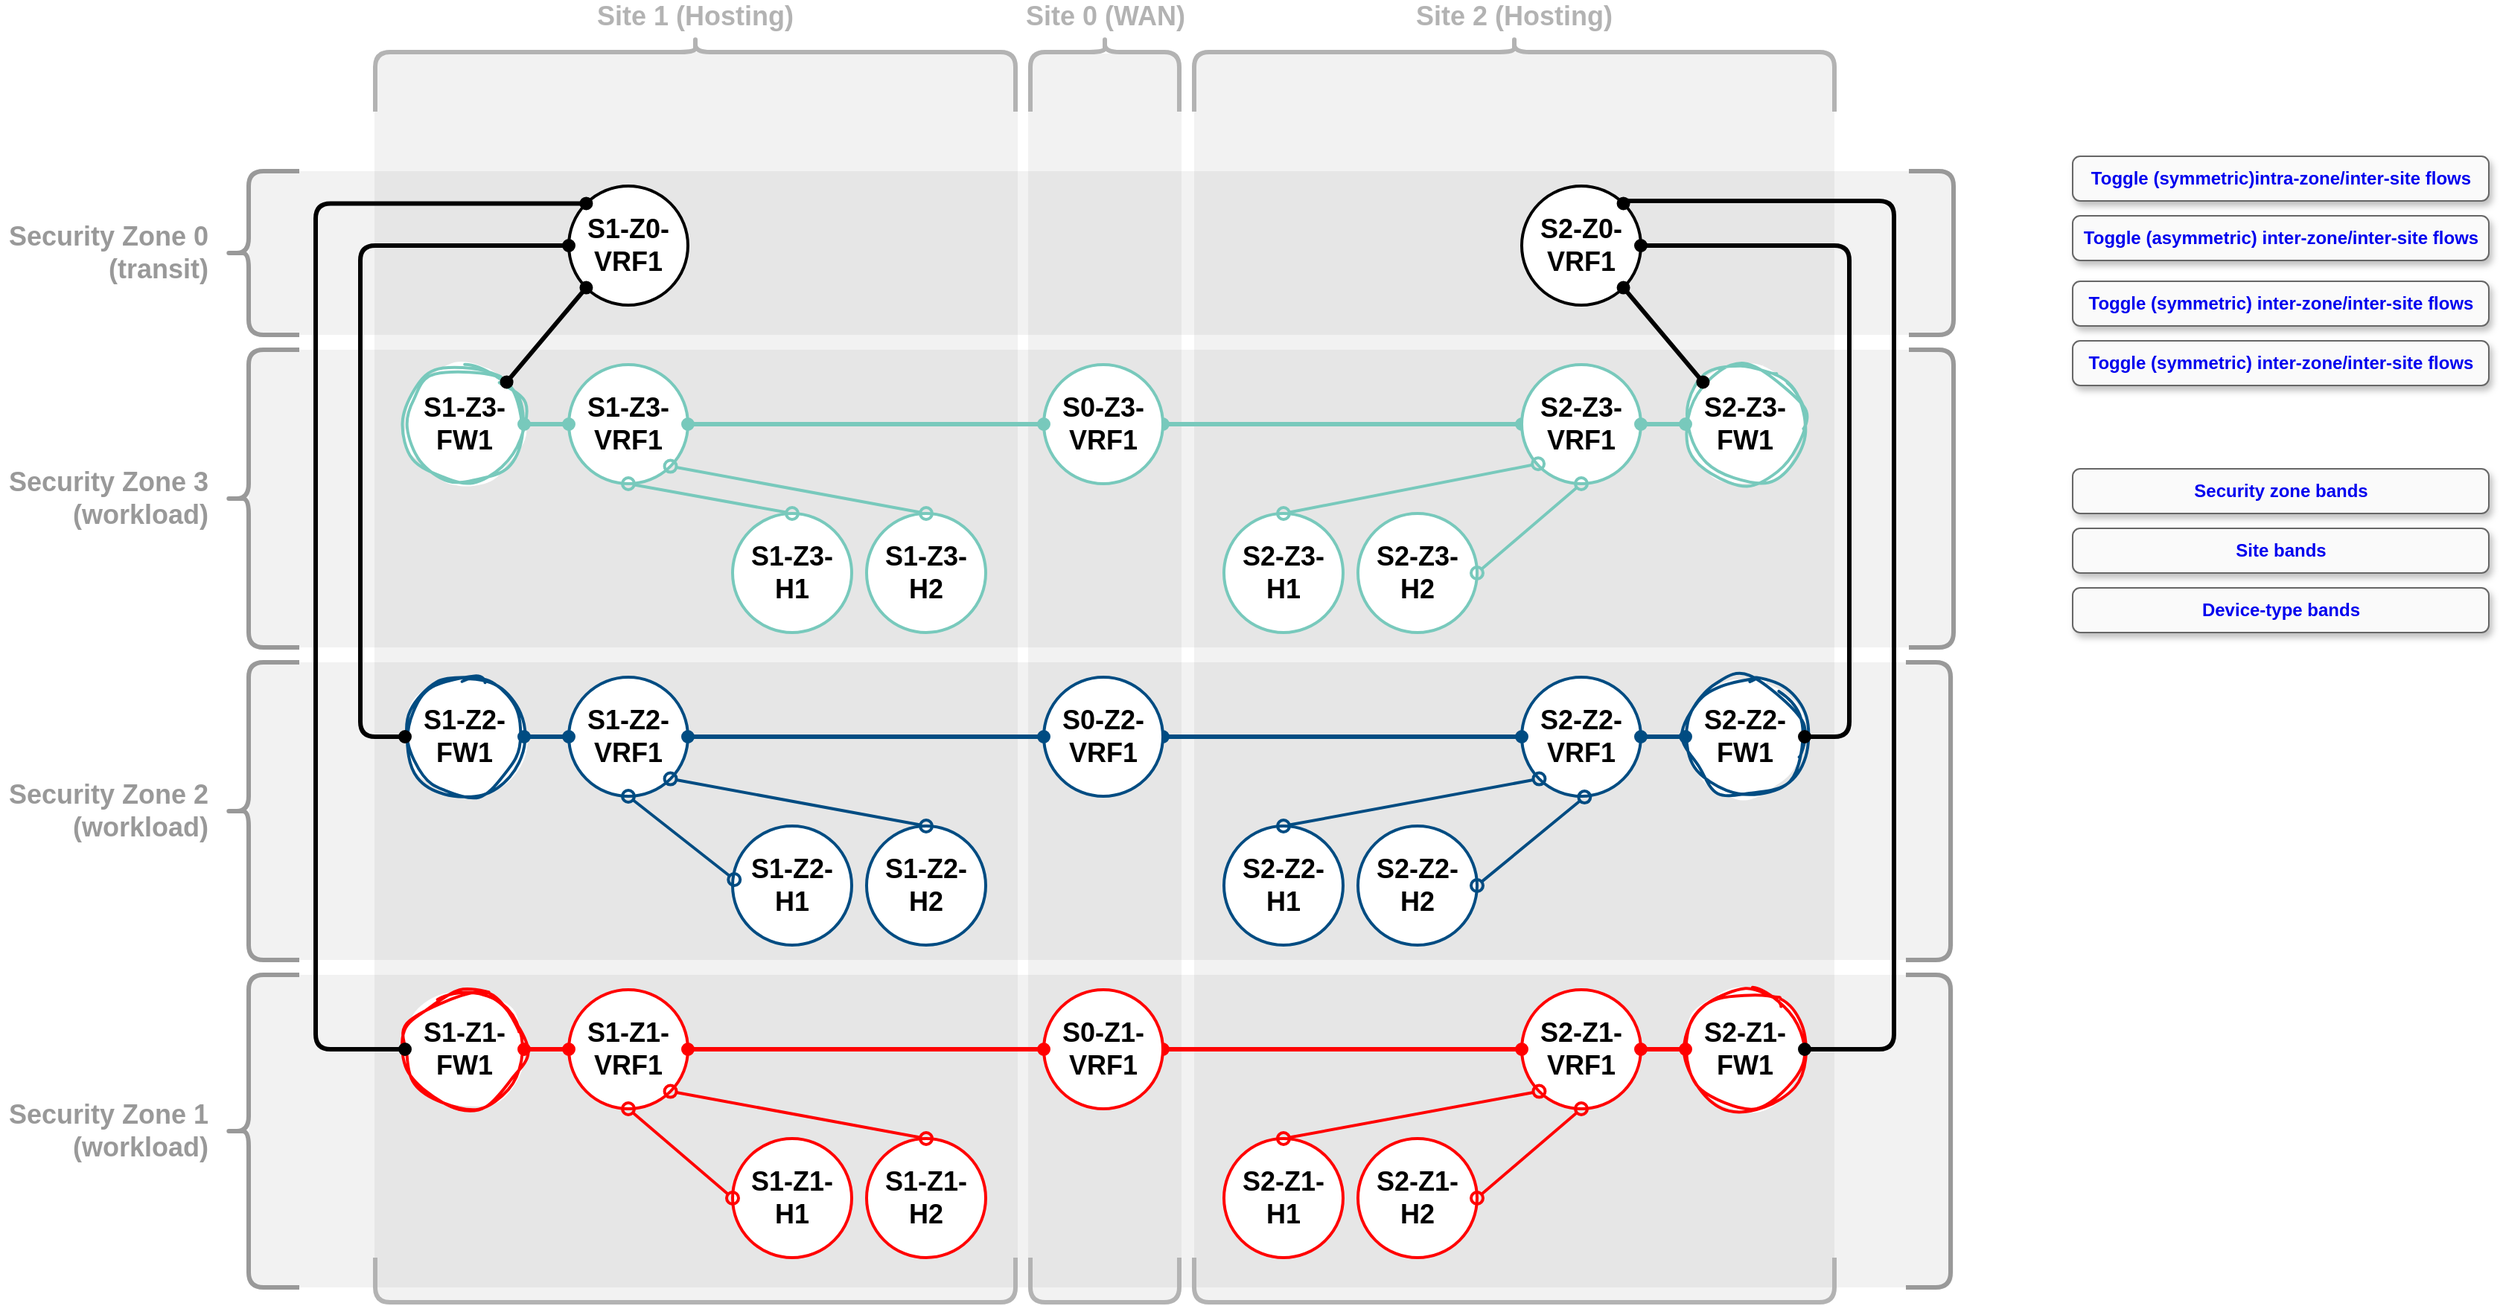 <mxfile version="24.3.1" type="device">
  <diagram name="Page-1" id="6yeymBKhxuc0Mbmd6qp0">
    <mxGraphModel dx="1463" dy="1254" grid="1" gridSize="10" guides="1" tooltips="1" connect="1" arrows="1" fold="1" page="1" pageScale="1" pageWidth="850" pageHeight="1100" math="0" shadow="0">
      <root>
        <mxCell id="0" />
        <mxCell id="1" parent="0" />
        <object label="" tags="band band-devtype band-devtype-fw" id="dSsE4svFGT5zycd-9bUz-44">
          <mxCell style="rounded=1;whiteSpace=wrap;html=1;strokeColor=none;fillColor=#000000;arcSize=7;opacity=5;" vertex="1" visible="0" parent="1">
            <mxGeometry x="1268.5" y="146" width="103" height="762" as="geometry" />
          </mxCell>
        </object>
        <object label="" tags="band band-devtype band-devtype-rtr" id="dSsE4svFGT5zycd-9bUz-45">
          <mxCell style="rounded=1;whiteSpace=wrap;html=1;strokeColor=none;fillColor=#000000;arcSize=11;opacity=5;" vertex="1" visible="0" parent="1">
            <mxGeometry x="1378.5" y="146" width="103" height="762" as="geometry" />
          </mxCell>
        </object>
        <object label="" tags="band band-devtype band-devtype-hosts" id="dSsE4svFGT5zycd-9bUz-46">
          <mxCell style="rounded=1;whiteSpace=wrap;html=1;strokeColor=none;fillColor=#000000;arcSize=5;opacity=5;" vertex="1" visible="0" parent="1">
            <mxGeometry x="1488.5" y="146" width="193" height="762" as="geometry" />
          </mxCell>
        </object>
        <object label="" tags="band band-devtype band-devtype-hosts" id="dSsE4svFGT5zycd-9bUz-47">
          <mxCell style="rounded=1;whiteSpace=wrap;html=1;strokeColor=none;fillColor=#000000;arcSize=2;opacity=5;" vertex="1" visible="0" parent="1">
            <mxGeometry x="1817.5" y="146" width="193" height="762" as="geometry" />
          </mxCell>
        </object>
        <object label="" tags="band band-devtype band-devtype-rtr" id="dSsE4svFGT5zycd-9bUz-48">
          <mxCell style="rounded=1;whiteSpace=wrap;html=1;strokeColor=none;fillColor=#000000;arcSize=2;opacity=5;" vertex="1" visible="0" parent="1">
            <mxGeometry x="2020" y="146" width="100" height="762" as="geometry" />
          </mxCell>
        </object>
        <object label="" tags="band band-devtype band-devtype-fw" id="dSsE4svFGT5zycd-9bUz-49">
          <mxCell style="rounded=1;whiteSpace=wrap;html=1;strokeColor=none;fillColor=#000000;arcSize=2;opacity=5;" vertex="1" visible="0" parent="1">
            <mxGeometry x="2130" y="147" width="100" height="762" as="geometry" />
          </mxCell>
        </object>
        <object label="" tags="band site-band site-band2" id="dSsE4svFGT5zycd-9bUz-42">
          <mxCell style="rounded=1;whiteSpace=wrap;html=1;strokeColor=none;fillColor=#000000;arcSize=2;opacity=5;" vertex="1" parent="1">
            <mxGeometry x="1810" y="90" width="430" height="840" as="geometry" />
          </mxCell>
        </object>
        <object label="" tags="band site-band site-band1" id="dSsE4svFGT5zycd-9bUz-41">
          <mxCell style="rounded=1;whiteSpace=wrap;html=1;strokeColor=none;fillColor=#000000;arcSize=2;opacity=5;" vertex="1" parent="1">
            <mxGeometry x="1259.5" y="90" width="432" height="840" as="geometry" />
          </mxCell>
        </object>
        <object label="" tags="band site-band site-band0" id="dSsE4svFGT5zycd-9bUz-43">
          <mxCell style="rounded=1;whiteSpace=wrap;html=1;strokeColor=none;fillColor=#000000;arcSize=10;opacity=5;" vertex="1" parent="1">
            <mxGeometry x="1698.5" y="91" width="103" height="840" as="geometry" />
          </mxCell>
        </object>
        <object label="" tags="band band-sz band-sz1" id="dSsE4svFGT5zycd-9bUz-40">
          <mxCell style="rounded=1;whiteSpace=wrap;html=1;strokeColor=none;fillColor=#000000;arcSize=4;opacity=5;" vertex="1" parent="1">
            <mxGeometry x="1175" y="710" width="1145" height="210" as="geometry" />
          </mxCell>
        </object>
        <object label="" tags="band band-sz band-sz0" id="dSsE4svFGT5zycd-9bUz-37">
          <mxCell style="rounded=1;whiteSpace=wrap;html=1;strokeColor=none;fillColor=#000000;arcSize=8;opacity=5;" vertex="1" parent="1">
            <mxGeometry x="1175" y="170" width="1145" height="110" as="geometry" />
          </mxCell>
        </object>
        <object label="" tags="band band-sz band-sz3" id="dSsE4svFGT5zycd-9bUz-38">
          <mxCell style="rounded=1;whiteSpace=wrap;html=1;strokeColor=none;fillColor=#000000;arcSize=5;opacity=5;" vertex="1" parent="1">
            <mxGeometry x="1175" y="290" width="1145" height="200" as="geometry" />
          </mxCell>
        </object>
        <object label="" tags="band band-sz band-sz2" id="dSsE4svFGT5zycd-9bUz-39">
          <mxCell style="rounded=1;whiteSpace=wrap;html=1;strokeColor=none;fillColor=#000000;arcSize=5;opacity=5;" vertex="1" parent="1">
            <mxGeometry x="1175" y="500" width="1145" height="200" as="geometry" />
          </mxCell>
        </object>
        <mxCell id="Ux4JUTr80TsCuU6cvmH0-153" value="S2-Z2-H1" style="ellipse;whiteSpace=wrap;html=1;aspect=fixed;strokeWidth=2;strokeColor=#004C82;fontSize=18;fontStyle=1" parent="1" vertex="1">
          <mxGeometry x="1830" y="610" width="80" height="80" as="geometry" />
        </mxCell>
        <mxCell id="Ux4JUTr80TsCuU6cvmH0-154" value="S2-Z1-H2" style="ellipse;whiteSpace=wrap;html=1;aspect=fixed;strokeWidth=2;strokeColor=#FF0000;fontSize=18;fontStyle=1" parent="1" vertex="1">
          <mxGeometry x="1920" y="820" width="80" height="80" as="geometry" />
        </mxCell>
        <mxCell id="Ux4JUTr80TsCuU6cvmH0-155" value="S2-Z2-VRF1" style="ellipse;whiteSpace=wrap;html=1;aspect=fixed;strokeWidth=2;strokeColor=#004C82;fontSize=18;fontStyle=1" parent="1" vertex="1">
          <mxGeometry x="2030" y="510" width="80" height="80" as="geometry" />
        </mxCell>
        <mxCell id="Ux4JUTr80TsCuU6cvmH0-156" value="S2-Z1-VRF1" style="ellipse;whiteSpace=wrap;html=1;aspect=fixed;strokeWidth=2;strokeColor=#FF0000;fontSize=18;fontStyle=1" parent="1" vertex="1">
          <mxGeometry x="2030" y="720" width="80" height="80" as="geometry" />
        </mxCell>
        <mxCell id="Ux4JUTr80TsCuU6cvmH0-157" value="S2-Z2-FW1" style="ellipse;whiteSpace=wrap;html=1;aspect=fixed;strokeWidth=2;strokeColor=#004C82;fontSize=18;fontStyle=1;sketch=1;curveFitting=1;jiggle=2;" parent="1" vertex="1">
          <mxGeometry x="2140" y="510" width="80" height="80" as="geometry" />
        </mxCell>
        <mxCell id="Ux4JUTr80TsCuU6cvmH0-158" value="S2-Z1-FW1" style="ellipse;whiteSpace=wrap;html=1;aspect=fixed;strokeWidth=2;strokeColor=#FF0000;fontSize=18;fontStyle=1;sketch=1;curveFitting=1;jiggle=2;" parent="1" vertex="1">
          <mxGeometry x="2140" y="720" width="80" height="80" as="geometry" />
        </mxCell>
        <mxCell id="Ux4JUTr80TsCuU6cvmH0-159" value="S2-Z2-H2" style="ellipse;whiteSpace=wrap;html=1;aspect=fixed;strokeWidth=2;strokeColor=#004C82;fontSize=18;fontStyle=1" parent="1" vertex="1">
          <mxGeometry x="1920" y="610" width="80" height="80" as="geometry" />
        </mxCell>
        <mxCell id="Ux4JUTr80TsCuU6cvmH0-160" value="S2-Z1-H1" style="ellipse;whiteSpace=wrap;html=1;aspect=fixed;strokeWidth=2;strokeColor=#FF0000;fontSize=18;fontStyle=1" parent="1" vertex="1">
          <mxGeometry x="1830" y="820" width="80" height="80" as="geometry" />
        </mxCell>
        <mxCell id="Ux4JUTr80TsCuU6cvmH0-161" value="S2-Z0-VRF1" style="ellipse;whiteSpace=wrap;html=1;aspect=fixed;strokeWidth=2;strokeColor=#000000;fontSize=18;fontStyle=1" parent="1" vertex="1">
          <mxGeometry x="2030" y="180" width="80" height="80" as="geometry" />
        </mxCell>
        <object label="Site 2 (Hosting)" tags="band site-band site-band2" id="Ux4JUTr80TsCuU6cvmH0-162">
          <mxCell style="shape=curlyBracket;whiteSpace=wrap;html=1;rounded=1;labelPosition=center;verticalLabelPosition=top;align=center;verticalAlign=bottom;rotation=0;strokeWidth=3;strokeColor=#B3B3B3;size=0.2;direction=south;fontSize=18;fontColor=#B3B3B3;fontStyle=1" parent="1" vertex="1">
            <mxGeometry x="1810" y="80" width="430" height="50" as="geometry" />
          </mxCell>
        </object>
        <object label="" tags="band site-band site-band2" id="Ux4JUTr80TsCuU6cvmH0-163">
          <mxCell style="shape=curlyBracket;whiteSpace=wrap;html=1;rounded=1;labelPosition=left;verticalLabelPosition=middle;align=right;verticalAlign=middle;rotation=0;strokeWidth=3;strokeColor=#B3B3B3;direction=north;size=0;fontSize=18;fontStyle=1" parent="1" vertex="1">
            <mxGeometry x="1810" y="900" width="430" height="30" as="geometry" />
          </mxCell>
        </object>
        <mxCell id="Ux4JUTr80TsCuU6cvmH0-164" value="" style="endArrow=oval;startArrow=oval;html=1;strokeWidth=3;strokeColor=#004C82;startFill=1;endFill=1;fontSize=18;fontStyle=1" parent="1" source="Ux4JUTr80TsCuU6cvmH0-155" target="Ux4JUTr80TsCuU6cvmH0-157" edge="1">
          <mxGeometry width="50" height="50" relative="1" as="geometry">
            <mxPoint x="694.5" y="591" as="sourcePoint" />
            <mxPoint x="694.5" y="511" as="targetPoint" />
          </mxGeometry>
        </mxCell>
        <mxCell id="Ux4JUTr80TsCuU6cvmH0-165" value="" style="endArrow=oval;startArrow=oval;html=1;strokeWidth=2;strokeColor=#004C82;startFill=0;endFill=0;fontSize=18;fontStyle=1;endSize=8;startSize=8;exitX=1;exitY=0.5;exitDx=0;exitDy=0;entryX=0.527;entryY=1.007;entryDx=0;entryDy=0;entryPerimeter=0;" parent="1" source="Ux4JUTr80TsCuU6cvmH0-159" target="Ux4JUTr80TsCuU6cvmH0-155" edge="1">
          <mxGeometry width="50" height="50" relative="1" as="geometry">
            <mxPoint x="769.535" y="943.573" as="sourcePoint" />
            <mxPoint x="720.107" y="884.729" as="targetPoint" />
          </mxGeometry>
        </mxCell>
        <mxCell id="Ux4JUTr80TsCuU6cvmH0-166" value="" style="endArrow=oval;startArrow=oval;html=1;strokeWidth=2;strokeColor=#004C82;startFill=0;endFill=0;fontSize=18;fontStyle=1;endSize=8;startSize=8;exitX=0.5;exitY=0;exitDx=0;exitDy=0;entryX=0;entryY=1;entryDx=0;entryDy=0;" parent="1" source="Ux4JUTr80TsCuU6cvmH0-153" target="Ux4JUTr80TsCuU6cvmH0-155" edge="1">
          <mxGeometry width="50" height="50" relative="1" as="geometry">
            <mxPoint x="620.228" y="943.372" as="sourcePoint" />
            <mxPoint x="669.072" y="884.877" as="targetPoint" />
          </mxGeometry>
        </mxCell>
        <mxCell id="Ux4JUTr80TsCuU6cvmH0-167" value="" style="endArrow=oval;startArrow=oval;html=1;strokeWidth=3;strokeColor=#FF0000;startFill=1;endFill=1;fontSize=18;fontStyle=1" parent="1" source="Ux4JUTr80TsCuU6cvmH0-156" target="Ux4JUTr80TsCuU6cvmH0-158" edge="1">
          <mxGeometry width="50" height="50" relative="1" as="geometry">
            <mxPoint x="1398.5" y="669" as="sourcePoint" />
            <mxPoint x="1398.5" y="589" as="targetPoint" />
          </mxGeometry>
        </mxCell>
        <mxCell id="Ux4JUTr80TsCuU6cvmH0-168" value="" style="endArrow=oval;startArrow=oval;html=1;strokeWidth=2;strokeColor=#FF0000;startFill=0;endFill=0;fontSize=18;fontStyle=1;endSize=8;startSize=8;exitX=1;exitY=0.5;exitDx=0;exitDy=0;entryX=0.5;entryY=1;entryDx=0;entryDy=0;" parent="1" source="Ux4JUTr80TsCuU6cvmH0-154" target="Ux4JUTr80TsCuU6cvmH0-156" edge="1">
          <mxGeometry width="50" height="50" relative="1" as="geometry">
            <mxPoint x="1473.535" y="798.573" as="sourcePoint" />
            <mxPoint x="1424.107" y="739.729" as="targetPoint" />
          </mxGeometry>
        </mxCell>
        <mxCell id="Ux4JUTr80TsCuU6cvmH0-169" value="" style="endArrow=oval;startArrow=oval;html=1;strokeWidth=2;strokeColor=#FF0000;startFill=0;endFill=0;fontSize=18;fontStyle=1;endSize=8;startSize=8;exitX=0.5;exitY=0;exitDx=0;exitDy=0;entryX=0;entryY=1;entryDx=0;entryDy=0;" parent="1" source="Ux4JUTr80TsCuU6cvmH0-160" target="Ux4JUTr80TsCuU6cvmH0-156" edge="1">
          <mxGeometry width="50" height="50" relative="1" as="geometry">
            <mxPoint x="1324.228" y="798.372" as="sourcePoint" />
            <mxPoint x="1373.072" y="739.877" as="targetPoint" />
          </mxGeometry>
        </mxCell>
        <mxCell id="Ux4JUTr80TsCuU6cvmH0-172" value="" style="endArrow=oval;startArrow=oval;html=1;strokeWidth=3;strokeColor=#FF0000;startFill=1;endFill=1;fontSize=18;fontStyle=1;entryX=0;entryY=0.5;entryDx=0;entryDy=0;exitX=1;exitY=0.5;exitDx=0;exitDy=0;" parent="1" source="Ux4JUTr80TsCuU6cvmH0-175" target="Ux4JUTr80TsCuU6cvmH0-156" edge="1">
          <mxGeometry width="50" height="50" relative="1" as="geometry">
            <mxPoint x="1989.0" y="269" as="sourcePoint" />
            <mxPoint x="1733.75" y="159" as="targetPoint" />
          </mxGeometry>
        </mxCell>
        <mxCell id="Ux4JUTr80TsCuU6cvmH0-173" value="" style="endArrow=oval;startArrow=oval;html=1;strokeWidth=3;strokeColor=#004C82;startFill=1;endFill=1;fontSize=18;fontStyle=1;edgeStyle=orthogonalEdgeStyle;exitX=1;exitY=0.5;exitDx=0;exitDy=0;entryX=0;entryY=0.5;entryDx=0;entryDy=0;" parent="1" source="Ux4JUTr80TsCuU6cvmH0-174" target="Ux4JUTr80TsCuU6cvmH0-155" edge="1">
          <mxGeometry width="50" height="50" relative="1" as="geometry">
            <mxPoint x="1970.0" y="854" as="sourcePoint" />
            <mxPoint x="2059.5" y="623" as="targetPoint" />
          </mxGeometry>
        </mxCell>
        <mxCell id="Ux4JUTr80TsCuU6cvmH0-174" value="S0-Z2-VRF1" style="ellipse;whiteSpace=wrap;html=1;aspect=fixed;strokeWidth=2;strokeColor=#004C82;fontSize=18;fontStyle=1" parent="1" vertex="1">
          <mxGeometry x="1709" y="510" width="80" height="80" as="geometry" />
        </mxCell>
        <mxCell id="Ux4JUTr80TsCuU6cvmH0-175" value="S0-Z1-VRF1" style="ellipse;whiteSpace=wrap;html=1;aspect=fixed;strokeWidth=2;strokeColor=#FF0000;fontSize=18;fontStyle=1" parent="1" vertex="1">
          <mxGeometry x="1709" y="720" width="80" height="80" as="geometry" />
        </mxCell>
        <mxCell id="Ux4JUTr80TsCuU6cvmH0-184" value="" style="endArrow=oval;startArrow=oval;html=1;strokeWidth=3;strokeColor=#78C9BC;startFill=1;endFill=1;fontSize=18;fontStyle=1;entryX=0;entryY=0.5;entryDx=0;entryDy=0;edgeStyle=orthogonalEdgeStyle;exitX=1;exitY=0.5;exitDx=0;exitDy=0;" parent="1" source="Ux4JUTr80TsCuU6cvmH0-185" target="dSsE4svFGT5zycd-9bUz-6" edge="1">
          <mxGeometry width="50" height="50" relative="1" as="geometry">
            <mxPoint x="2080.27" y="874" as="sourcePoint" />
            <mxPoint x="2470.001" y="329.341" as="targetPoint" />
          </mxGeometry>
        </mxCell>
        <mxCell id="Ux4JUTr80TsCuU6cvmH0-185" value="S0-Z3-VRF1" style="ellipse;whiteSpace=wrap;html=1;aspect=fixed;strokeWidth=2;strokeColor=#78C9BC;fontSize=18;fontStyle=1" parent="1" vertex="1">
          <mxGeometry x="1709" y="300" width="80" height="80" as="geometry" />
        </mxCell>
        <mxCell id="Ux4JUTr80TsCuU6cvmH0-186" value="S1-Z2-H1" style="ellipse;whiteSpace=wrap;html=1;aspect=fixed;strokeWidth=2;strokeColor=#004C82;fontSize=18;fontStyle=1" parent="1" vertex="1">
          <mxGeometry x="1500" y="610" width="80" height="80" as="geometry" />
        </mxCell>
        <mxCell id="Ux4JUTr80TsCuU6cvmH0-187" value="S1-Z1-H2" style="ellipse;whiteSpace=wrap;html=1;aspect=fixed;strokeWidth=2;strokeColor=#FF0000;fontSize=18;fontStyle=1" parent="1" vertex="1">
          <mxGeometry x="1590" y="820" width="80" height="80" as="geometry" />
        </mxCell>
        <mxCell id="Ux4JUTr80TsCuU6cvmH0-188" value="S1-Z2-VRF1" style="ellipse;whiteSpace=wrap;html=1;aspect=fixed;strokeWidth=2;strokeColor=#004C82;fontSize=18;fontStyle=1" parent="1" vertex="1">
          <mxGeometry x="1390" y="510" width="80" height="80" as="geometry" />
        </mxCell>
        <mxCell id="Ux4JUTr80TsCuU6cvmH0-189" value="S1-Z1-VRF1" style="ellipse;whiteSpace=wrap;html=1;aspect=fixed;strokeWidth=2;strokeColor=#FF0000;fontSize=18;fontStyle=1" parent="1" vertex="1">
          <mxGeometry x="1390" y="720" width="80" height="80" as="geometry" />
        </mxCell>
        <mxCell id="Ux4JUTr80TsCuU6cvmH0-190" value="S1-Z2-FW1" style="ellipse;whiteSpace=wrap;html=1;aspect=fixed;strokeWidth=2;strokeColor=#004C82;fontSize=18;fontStyle=1;sketch=1;curveFitting=1;jiggle=2;" parent="1" vertex="1">
          <mxGeometry x="1280" y="510" width="80" height="80" as="geometry" />
        </mxCell>
        <mxCell id="Ux4JUTr80TsCuU6cvmH0-191" value="S1-Z1-FW1" style="ellipse;whiteSpace=wrap;html=1;aspect=fixed;strokeWidth=2;strokeColor=#FF0000;fontSize=18;fontStyle=1;sketch=1;curveFitting=1;jiggle=2;shadow=0;perimeterSpacing=0;" parent="1" vertex="1">
          <mxGeometry x="1280" y="720" width="80" height="80" as="geometry" />
        </mxCell>
        <mxCell id="Ux4JUTr80TsCuU6cvmH0-192" value="S1-Z2-H2" style="ellipse;whiteSpace=wrap;html=1;aspect=fixed;strokeWidth=2;strokeColor=#004C82;fontSize=18;fontStyle=1" parent="1" vertex="1">
          <mxGeometry x="1590" y="610" width="80" height="80" as="geometry" />
        </mxCell>
        <mxCell id="Ux4JUTr80TsCuU6cvmH0-193" value="S1-Z1-H1" style="ellipse;whiteSpace=wrap;html=1;aspect=fixed;strokeWidth=2;strokeColor=#FF0000;fontSize=18;fontStyle=1" parent="1" vertex="1">
          <mxGeometry x="1500" y="820" width="80" height="80" as="geometry" />
        </mxCell>
        <mxCell id="Ux4JUTr80TsCuU6cvmH0-194" value="S1-Z0-VRF1" style="ellipse;whiteSpace=wrap;html=1;aspect=fixed;strokeWidth=2;strokeColor=#000000;fontSize=18;fontStyle=1" parent="1" vertex="1">
          <mxGeometry x="1390" y="180" width="80" height="80" as="geometry" />
        </mxCell>
        <object label="Site 1 (Hosting)" tags="band site-band site-band1" id="Ux4JUTr80TsCuU6cvmH0-195">
          <mxCell style="shape=curlyBracket;whiteSpace=wrap;html=1;rounded=1;labelPosition=center;verticalLabelPosition=top;align=center;verticalAlign=bottom;rotation=0;strokeWidth=3;strokeColor=#B3B3B3;size=0.2;direction=south;fontSize=18;fontColor=#B3B3B3;fontStyle=1" parent="1" vertex="1">
            <mxGeometry x="1260" y="80" width="430" height="50" as="geometry" />
          </mxCell>
        </object>
        <object label="" tags="band site-band site-band1" id="Ux4JUTr80TsCuU6cvmH0-196">
          <mxCell style="shape=curlyBracket;whiteSpace=wrap;html=1;rounded=1;labelPosition=left;verticalLabelPosition=middle;align=right;verticalAlign=middle;rotation=0;strokeWidth=3;strokeColor=#B3B3B3;direction=north;size=0;fontSize=18;fontStyle=1" parent="1" vertex="1">
            <mxGeometry x="1260" y="900" width="430" height="30" as="geometry" />
          </mxCell>
        </object>
        <mxCell id="Ux4JUTr80TsCuU6cvmH0-197" value="" style="endArrow=oval;startArrow=oval;html=1;strokeWidth=3;strokeColor=#004C82;startFill=1;endFill=1;fontSize=18;fontStyle=1;exitX=0;exitY=0.5;exitDx=0;exitDy=0;" parent="1" source="Ux4JUTr80TsCuU6cvmH0-188" target="Ux4JUTr80TsCuU6cvmH0-190" edge="1">
          <mxGeometry width="50" height="50" relative="1" as="geometry">
            <mxPoint x="1709" y="570" as="sourcePoint" />
            <mxPoint x="382.5" y="539" as="targetPoint" />
          </mxGeometry>
        </mxCell>
        <mxCell id="Ux4JUTr80TsCuU6cvmH0-198" value="" style="endArrow=oval;startArrow=oval;html=1;strokeWidth=2;strokeColor=#004C82;startFill=0;endFill=0;fontSize=18;fontStyle=1;endSize=8;startSize=8;exitX=0.5;exitY=0;exitDx=0;exitDy=0;entryX=1;entryY=1;entryDx=0;entryDy=0;" parent="1" source="Ux4JUTr80TsCuU6cvmH0-192" target="Ux4JUTr80TsCuU6cvmH0-188" edge="1">
          <mxGeometry width="50" height="50" relative="1" as="geometry">
            <mxPoint x="457.535" y="971.573" as="sourcePoint" />
            <mxPoint x="408.107" y="912.729" as="targetPoint" />
          </mxGeometry>
        </mxCell>
        <mxCell id="Ux4JUTr80TsCuU6cvmH0-199" value="" style="endArrow=oval;startArrow=oval;html=1;strokeWidth=2;strokeColor=#004C82;startFill=0;endFill=0;fontSize=18;fontStyle=1;endSize=8;startSize=8;entryX=0.5;entryY=1;entryDx=0;entryDy=0;exitX=0.014;exitY=0.45;exitDx=0;exitDy=0;exitPerimeter=0;" parent="1" source="Ux4JUTr80TsCuU6cvmH0-186" target="Ux4JUTr80TsCuU6cvmH0-188" edge="1">
          <mxGeometry width="50" height="50" relative="1" as="geometry">
            <mxPoint x="308.228" y="971.372" as="sourcePoint" />
            <mxPoint x="357.072" y="912.877" as="targetPoint" />
          </mxGeometry>
        </mxCell>
        <mxCell id="Ux4JUTr80TsCuU6cvmH0-200" value="" style="endArrow=oval;startArrow=oval;html=1;strokeWidth=3;strokeColor=#FF0000;startFill=1;endFill=1;fontSize=18;fontStyle=1" parent="1" source="Ux4JUTr80TsCuU6cvmH0-189" target="Ux4JUTr80TsCuU6cvmH0-191" edge="1">
          <mxGeometry width="50" height="50" relative="1" as="geometry">
            <mxPoint x="1197.5" y="678" as="sourcePoint" />
            <mxPoint x="1197.5" y="598" as="targetPoint" />
          </mxGeometry>
        </mxCell>
        <mxCell id="Ux4JUTr80TsCuU6cvmH0-201" value="" style="endArrow=oval;startArrow=oval;html=1;strokeWidth=2;strokeColor=#FF0000;startFill=0;endFill=0;fontSize=18;fontStyle=1;endSize=8;startSize=8;exitX=0.5;exitY=0;exitDx=0;exitDy=0;entryX=1;entryY=1;entryDx=0;entryDy=0;" parent="1" source="Ux4JUTr80TsCuU6cvmH0-187" target="Ux4JUTr80TsCuU6cvmH0-189" edge="1">
          <mxGeometry width="50" height="50" relative="1" as="geometry">
            <mxPoint x="1272.535" y="807.573" as="sourcePoint" />
            <mxPoint x="1223.107" y="748.729" as="targetPoint" />
          </mxGeometry>
        </mxCell>
        <mxCell id="Ux4JUTr80TsCuU6cvmH0-202" value="" style="endArrow=oval;startArrow=oval;html=1;strokeWidth=2;strokeColor=#FF0000;startFill=0;endFill=0;fontSize=18;fontStyle=1;endSize=8;startSize=8;entryX=0.5;entryY=1;entryDx=0;entryDy=0;exitX=0;exitY=0.5;exitDx=0;exitDy=0;" parent="1" source="Ux4JUTr80TsCuU6cvmH0-193" target="Ux4JUTr80TsCuU6cvmH0-189" edge="1">
          <mxGeometry width="50" height="50" relative="1" as="geometry">
            <mxPoint x="1123.228" y="807.372" as="sourcePoint" />
            <mxPoint x="1172.072" y="748.877" as="targetPoint" />
          </mxGeometry>
        </mxCell>
        <mxCell id="Ux4JUTr80TsCuU6cvmH0-203" value="" style="endArrow=oval;startArrow=oval;html=1;strokeColor=#000000;strokeWidth=3;startFill=1;endFill=1;fontSize=18;fontStyle=1;exitX=0;exitY=0;exitDx=0;exitDy=0;entryX=0;entryY=0.5;entryDx=0;entryDy=0;rounded=1;edgeStyle=orthogonalEdgeStyle;" parent="1" source="Ux4JUTr80TsCuU6cvmH0-194" target="Ux4JUTr80TsCuU6cvmH0-191" edge="1">
          <mxGeometry width="50" height="50" relative="1" as="geometry">
            <mxPoint x="1507.5" y="88" as="sourcePoint" />
            <mxPoint x="900" y="88" as="targetPoint" />
            <Array as="points">
              <mxPoint x="1220" y="192" />
              <mxPoint x="1220" y="760" />
            </Array>
          </mxGeometry>
        </mxCell>
        <mxCell id="Ux4JUTr80TsCuU6cvmH0-204" value="" style="endArrow=oval;startArrow=oval;html=1;strokeColor=#000000;strokeWidth=3;startFill=1;endFill=1;fontSize=18;fontStyle=1;exitX=0;exitY=0.5;exitDx=0;exitDy=0;entryX=0;entryY=0.5;entryDx=0;entryDy=0;rounded=1;edgeStyle=orthogonalEdgeStyle;" parent="1" source="Ux4JUTr80TsCuU6cvmH0-194" target="Ux4JUTr80TsCuU6cvmH0-190" edge="1">
          <mxGeometry width="50" height="50" relative="1" as="geometry">
            <mxPoint x="1514.343" y="152.374" as="sourcePoint" />
            <mxPoint x="1401.715" y="227.711" as="targetPoint" />
            <Array as="points">
              <mxPoint x="1250" y="220" />
              <mxPoint x="1250" y="550" />
            </Array>
          </mxGeometry>
        </mxCell>
        <mxCell id="Ux4JUTr80TsCuU6cvmH0-205" value="" style="endArrow=oval;startArrow=oval;html=1;strokeWidth=3;strokeColor=#FF0000;startFill=1;endFill=1;fontSize=18;fontStyle=1;entryX=1;entryY=0.5;entryDx=0;entryDy=0;exitX=0;exitY=0.5;exitDx=0;exitDy=0;" parent="1" source="Ux4JUTr80TsCuU6cvmH0-175" target="Ux4JUTr80TsCuU6cvmH0-189" edge="1">
          <mxGeometry width="50" height="50" relative="1" as="geometry">
            <mxPoint x="1277.0" y="560" as="sourcePoint" />
            <mxPoint x="1022.75" y="159" as="targetPoint" />
          </mxGeometry>
        </mxCell>
        <mxCell id="Ux4JUTr80TsCuU6cvmH0-206" value="" style="endArrow=oval;startArrow=oval;html=1;strokeWidth=3;strokeColor=#004C82;startFill=1;endFill=1;fontSize=18;fontStyle=1;edgeStyle=orthogonalEdgeStyle;exitX=0;exitY=0.5;exitDx=0;exitDy=0;entryX=1;entryY=0.5;entryDx=0;entryDy=0;" parent="1" source="Ux4JUTr80TsCuU6cvmH0-174" target="Ux4JUTr80TsCuU6cvmH0-188" edge="1">
          <mxGeometry width="50" height="50" relative="1" as="geometry">
            <mxPoint x="1189" y="689" as="sourcePoint" />
            <mxPoint x="1348.5" y="623" as="targetPoint" />
          </mxGeometry>
        </mxCell>
        <mxCell id="Ux4JUTr80TsCuU6cvmH0-207" value="S1-Z3-H1" style="ellipse;whiteSpace=wrap;html=1;aspect=fixed;strokeWidth=2;strokeColor=#78C9BC;fontSize=18;fontStyle=1" parent="1" vertex="1">
          <mxGeometry x="1500" y="400" width="80" height="80" as="geometry" />
        </mxCell>
        <mxCell id="Ux4JUTr80TsCuU6cvmH0-208" value="S1-Z3-VRF1" style="ellipse;whiteSpace=wrap;html=1;aspect=fixed;strokeWidth=2;strokeColor=#78C9BC;fontSize=18;fontStyle=1" parent="1" vertex="1">
          <mxGeometry x="1390" y="300" width="80" height="80" as="geometry" />
        </mxCell>
        <mxCell id="Ux4JUTr80TsCuU6cvmH0-209" value="S1-Z3-FW1" style="ellipse;whiteSpace=wrap;html=1;aspect=fixed;strokeWidth=2;strokeColor=#78C9BC;fontSize=18;fontStyle=1;sketch=1;curveFitting=1;jiggle=2;" parent="1" vertex="1">
          <mxGeometry x="1280" y="300" width="80" height="80" as="geometry" />
        </mxCell>
        <mxCell id="Ux4JUTr80TsCuU6cvmH0-210" value="S1-Z3-H2" style="ellipse;whiteSpace=wrap;html=1;aspect=fixed;strokeWidth=2;strokeColor=#78C9BC;fontSize=18;fontStyle=1" parent="1" vertex="1">
          <mxGeometry x="1590" y="400" width="80" height="80" as="geometry" />
        </mxCell>
        <mxCell id="Ux4JUTr80TsCuU6cvmH0-211" value="" style="endArrow=oval;startArrow=oval;html=1;strokeWidth=3;strokeColor=#78C9BC;startFill=1;endFill=1;fontSize=18;fontStyle=1" parent="1" source="Ux4JUTr80TsCuU6cvmH0-208" target="Ux4JUTr80TsCuU6cvmH0-209" edge="1">
          <mxGeometry width="50" height="50" relative="1" as="geometry">
            <mxPoint x="-16.5" y="410" as="sourcePoint" />
            <mxPoint x="-16.5" y="330" as="targetPoint" />
          </mxGeometry>
        </mxCell>
        <mxCell id="Ux4JUTr80TsCuU6cvmH0-212" value="" style="endArrow=oval;startArrow=oval;html=1;strokeWidth=2;strokeColor=#78C9BC;startFill=0;endFill=0;fontSize=18;fontStyle=1;endSize=8;startSize=8;exitX=0.5;exitY=0;exitDx=0;exitDy=0;entryX=1;entryY=1;entryDx=0;entryDy=0;" parent="1" source="Ux4JUTr80TsCuU6cvmH0-210" target="Ux4JUTr80TsCuU6cvmH0-208" edge="1">
          <mxGeometry width="50" height="50" relative="1" as="geometry">
            <mxPoint x="58.535" y="762.573" as="sourcePoint" />
            <mxPoint x="9.107" y="703.729" as="targetPoint" />
          </mxGeometry>
        </mxCell>
        <mxCell id="Ux4JUTr80TsCuU6cvmH0-213" value="" style="endArrow=oval;startArrow=oval;html=1;strokeWidth=2;strokeColor=#78C9BC;startFill=0;endFill=0;fontSize=18;fontStyle=1;endSize=8;startSize=8;exitX=0.5;exitY=0;exitDx=0;exitDy=0;entryX=0.5;entryY=1;entryDx=0;entryDy=0;" parent="1" source="Ux4JUTr80TsCuU6cvmH0-207" target="Ux4JUTr80TsCuU6cvmH0-208" edge="1">
          <mxGeometry width="50" height="50" relative="1" as="geometry">
            <mxPoint x="-90.772" y="762.372" as="sourcePoint" />
            <mxPoint x="-41.928" y="703.877" as="targetPoint" />
          </mxGeometry>
        </mxCell>
        <mxCell id="Ux4JUTr80TsCuU6cvmH0-214" value="" style="endArrow=oval;startArrow=oval;html=1;strokeColor=#000000;strokeWidth=3;startFill=1;endFill=1;fontSize=18;fontStyle=1;entryX=1;entryY=0;entryDx=0;entryDy=0;exitX=0;exitY=1;exitDx=0;exitDy=0;rounded=1;" parent="1" source="Ux4JUTr80TsCuU6cvmH0-194" target="Ux4JUTr80TsCuU6cvmH0-209" edge="1">
          <mxGeometry width="50" height="50" relative="1" as="geometry">
            <mxPoint x="1568" y="150" as="sourcePoint" />
            <mxPoint x="1568" y="279" as="targetPoint" />
          </mxGeometry>
        </mxCell>
        <mxCell id="Ux4JUTr80TsCuU6cvmH0-215" value="" style="endArrow=oval;startArrow=oval;html=1;strokeWidth=3;strokeColor=#78C9BC;startFill=1;endFill=1;fontSize=18;fontStyle=1;entryX=1;entryY=0.5;entryDx=0;entryDy=0;edgeStyle=orthogonalEdgeStyle;exitX=0;exitY=0.5;exitDx=0;exitDy=0;" parent="1" source="Ux4JUTr80TsCuU6cvmH0-185" target="Ux4JUTr80TsCuU6cvmH0-208" edge="1">
          <mxGeometry width="50" height="50" relative="1" as="geometry">
            <mxPoint x="1109" y="759" as="sourcePoint" />
            <mxPoint x="1759.001" y="329.341" as="targetPoint" />
          </mxGeometry>
        </mxCell>
        <object label="" tags="band site-band site-band0" id="Ux4JUTr80TsCuU6cvmH0-216">
          <mxCell style="shape=curlyBracket;whiteSpace=wrap;html=1;rounded=1;labelPosition=left;verticalLabelPosition=middle;align=right;verticalAlign=middle;rotation=0;strokeWidth=3;strokeColor=#B3B3B3;direction=north;size=0;fontSize=18;fontStyle=1" parent="1" vertex="1">
            <mxGeometry x="1700" y="900" width="100" height="30" as="geometry" />
          </mxCell>
        </object>
        <object label="Site 0 (WAN)" tags="band site-band site-band0" id="Ux4JUTr80TsCuU6cvmH0-217">
          <mxCell style="shape=curlyBracket;html=1;rounded=1;labelPosition=center;verticalLabelPosition=top;align=center;verticalAlign=bottom;rotation=0;strokeWidth=3;strokeColor=#B3B3B3;size=0.2;direction=south;fontSize=18;fontColor=#B3B3B3;fontStyle=1" parent="1" vertex="1">
            <mxGeometry x="1700" y="80" width="100" height="50" as="geometry" />
          </mxCell>
        </object>
        <object label="Security Zone 1&lt;div&gt;(workload)&lt;/div&gt;" tags="band band-sz band-sz1" id="Ux4JUTr80TsCuU6cvmH0-218">
          <mxCell style="shape=curlyBracket;html=1;rounded=1;labelPosition=center;verticalLabelPosition=middle;align=right;verticalAlign=middle;rotation=0;strokeWidth=3;strokeColor=#999999;size=0.32;direction=east;fontSize=18;fontColor=#999999;fontStyle=1;horizontal=1;spacingRight=60;spacingLeft=-65;" parent="1" vertex="1">
            <mxGeometry x="1159" y="710" width="50" height="210" as="geometry" />
          </mxCell>
        </object>
        <object label="" tags="band band-sz band-sz1" id="Ux4JUTr80TsCuU6cvmH0-219">
          <mxCell style="shape=curlyBracket;whiteSpace=wrap;html=1;rounded=1;labelPosition=left;verticalLabelPosition=middle;align=right;verticalAlign=middle;rotation=0;strokeWidth=3;strokeColor=#999999;direction=west;size=0;fontSize=18;fontStyle=1" parent="1" vertex="1">
            <mxGeometry x="2288" y="710" width="30" height="210" as="geometry" />
          </mxCell>
        </object>
        <object label="Security Zone 2&lt;div&gt;(workload)&lt;/div&gt;" tags="band band-sz band-sz2" id="Ux4JUTr80TsCuU6cvmH0-220">
          <mxCell style="shape=curlyBracket;html=1;rounded=1;labelPosition=center;verticalLabelPosition=middle;align=right;verticalAlign=middle;rotation=0;strokeWidth=3;strokeColor=#999999;size=0.32;direction=east;fontSize=18;fontColor=#999999;fontStyle=1;horizontal=1;spacingRight=60;spacingLeft=-65;" parent="1" vertex="1">
            <mxGeometry x="1159" y="500" width="50" height="200" as="geometry" />
          </mxCell>
        </object>
        <object label="" tags="band band-sz band-sz2" id="Ux4JUTr80TsCuU6cvmH0-221">
          <mxCell style="shape=curlyBracket;whiteSpace=wrap;html=1;rounded=1;labelPosition=left;verticalLabelPosition=middle;align=right;verticalAlign=middle;rotation=0;strokeWidth=3;strokeColor=#999999;direction=west;size=0;fontSize=18;fontStyle=1" parent="1" vertex="1">
            <mxGeometry x="2288" y="500" width="30" height="200" as="geometry" />
          </mxCell>
        </object>
        <object label="&amp;nbsp;Security Zone 3&lt;div&gt;(workload)&lt;/div&gt;" tags="band band-sz band-sz3" id="Ux4JUTr80TsCuU6cvmH0-222">
          <mxCell style="shape=curlyBracket;html=1;rounded=1;labelPosition=center;verticalLabelPosition=middle;align=right;verticalAlign=middle;rotation=0;strokeWidth=3;strokeColor=#999999;size=0.32;direction=east;fontSize=18;fontColor=#999999;fontStyle=1;horizontal=1;spacingRight=60;spacingLeft=-85;" parent="1" vertex="1">
            <mxGeometry x="1159" y="290" width="50" height="200" as="geometry" />
          </mxCell>
        </object>
        <object label="" tags="band band-sz band-sz3" id="Ux4JUTr80TsCuU6cvmH0-223">
          <mxCell style="shape=curlyBracket;whiteSpace=wrap;html=1;rounded=1;labelPosition=left;verticalLabelPosition=middle;align=right;verticalAlign=middle;rotation=0;strokeWidth=3;strokeColor=#999999;direction=west;size=0;fontSize=18;fontStyle=1" parent="1" vertex="1">
            <mxGeometry x="2290" y="290" width="30" height="200" as="geometry" />
          </mxCell>
        </object>
        <object label="Security Zone 0&lt;div&gt;(transit)&lt;/div&gt;" tags="band band-sz band-sz0" id="Ux4JUTr80TsCuU6cvmH0-224">
          <mxCell style="shape=curlyBracket;html=1;rounded=1;labelPosition=center;verticalLabelPosition=middle;align=right;verticalAlign=middle;rotation=0;strokeWidth=3;strokeColor=#999999;size=0.32;direction=east;fontSize=18;fontColor=#999999;fontStyle=1;horizontal=1;spacingRight=60;spacingLeft=-65;" parent="1" vertex="1">
            <mxGeometry x="1159" y="170" width="50" height="110" as="geometry" />
          </mxCell>
        </object>
        <object label="" tags="band band-sz band-sz0" id="Ux4JUTr80TsCuU6cvmH0-225">
          <mxCell style="shape=curlyBracket;whiteSpace=wrap;html=1;rounded=1;labelPosition=left;verticalLabelPosition=middle;align=right;verticalAlign=middle;rotation=0;strokeWidth=3;strokeColor=#999999;direction=west;size=0;fontSize=18;fontStyle=1;fontColor=#666666;" parent="1" vertex="1">
            <mxGeometry x="2290" y="170" width="30" height="110" as="geometry" />
          </mxCell>
        </object>
        <object label="" tags="intersite-interzone-flow" id="Ux4JUTr80TsCuU6cvmH0-228">
          <mxCell style="endArrow=open;startArrow=oval;html=1;strokeWidth=3;strokeColor=#000000;startFill=1;endFill=0;fontSize=18;fontStyle=1;fontColor=#666666;flowAnimation=1;backgroundOutline=0;flowAnimationDuration=1000;flowAnimationDirection=alternate;fixDash=0;flowAnimationTimingFunction=linear;endSize=10;startSize=10;dashed=1;exitX=0;exitY=0.263;exitDx=0;exitDy=0;entryX=0.5;entryY=0.25;entryDx=0;entryDy=0;rounded=1;curved=0;exitPerimeter=0;entryPerimeter=0;" parent="1" source="Ux4JUTr80TsCuU6cvmH0-159" target="Ux4JUTr80TsCuU6cvmH0-207" edge="1" visible="0">
            <mxGeometry width="50" height="50" relative="1" as="geometry">
              <mxPoint x="600" y="630" as="sourcePoint" />
              <mxPoint x="-166.8" y="368.0" as="targetPoint" />
              <Array as="points">
                <mxPoint x="2130" y="600" />
                <mxPoint x="1450" y="600" />
                <mxPoint x="1450" y="470" />
                <mxPoint x="1550" y="120" />
                <mxPoint x="1330" y="230" />
                <mxPoint x="1330" y="310" />
              </Array>
            </mxGeometry>
          </mxCell>
        </object>
        <object label="" tags="intersite-interzone-flow" id="Ux4JUTr80TsCuU6cvmH0-229">
          <mxCell style="endArrow=open;startArrow=oval;html=1;strokeWidth=3;strokeColor=#000000;startFill=1;endFill=0;fontSize=18;fontStyle=1;fontColor=#666666;flowAnimation=1;backgroundOutline=0;flowAnimationDuration=1000;flowAnimationDirection=alternate;fixDash=0;flowAnimationTimingFunction=linear;endSize=10;startSize=10;dashed=1;exitX=0.75;exitY=0.375;exitDx=0;exitDy=0;rounded=1;curved=0;exitPerimeter=0;entryX=0.375;entryY=0.125;entryDx=0;entryDy=0;entryPerimeter=0;" parent="1" source="Ux4JUTr80TsCuU6cvmH0-207" target="Ux4JUTr80TsCuU6cvmH0-159" edge="1" visible="0">
            <mxGeometry width="50" height="50" relative="1" as="geometry">
              <mxPoint x="-187" y="358" as="sourcePoint" />
              <mxPoint x="630" y="650" as="targetPoint" />
              <Array as="points">
                <mxPoint x="1330" y="350" />
                <mxPoint x="1380" y="300" />
                <mxPoint x="2230" y="300" />
                <mxPoint x="2230" y="260" />
                <mxPoint x="1990" y="120" />
                <mxPoint x="2150" y="470" />
                <mxPoint x="2150" y="580" />
              </Array>
            </mxGeometry>
          </mxCell>
        </object>
        <UserObject label="Toggle (symmetric)intra-zone/inter-site flows" link="data:action/json,{&quot;actions&quot;:[{&quot;toggle&quot;:{&quot;tags&quot;:[&quot;intersite-intrazone-flow&quot;]}}]}" tags="control" id="Ux4JUTr80TsCuU6cvmH0-230">
          <mxCell style="html=1;shadow=1;dashed=0;shape=mxgraph.bootstrap.rrect;rSize=5;strokeWidth=1;whiteSpace=wrap;align=center;verticalAlign=middle;spacingLeft=0;fontStyle=1;fontSize=12;spacing=5;strokeColor=#666666;fontColor=#0000EE;fillColor=#FAFAFA;" parent="1" vertex="1">
            <mxGeometry x="2400" y="160" width="279.5" height="30" as="geometry" />
          </mxCell>
        </UserObject>
        <object label="" tags="intersite-intrazone-flow" id="Ux4JUTr80TsCuU6cvmH0-231">
          <mxCell style="endArrow=block;startArrow=block;html=1;strokeWidth=5;strokeColor=#666666;startFill=1;endFill=1;fontSize=18;fontStyle=1;fontColor=#666666;flowAnimation=1;backgroundOutline=0;flowAnimationDuration=750;flowAnimationDirection=alternate;fixDash=0;flowAnimationTimingFunction=ease;endSize=3;startSize=3;dashed=1;rounded=1;curved=0;shadow=1;opacity=90;entryX=0.657;entryY=0.008;entryDx=0;entryDy=0;entryPerimeter=0;" parent="1" target="Ux4JUTr80TsCuU6cvmH0-160" edge="1" visible="0">
            <mxGeometry width="50" height="50" relative="1" as="geometry">
              <mxPoint x="1620" y="821" as="sourcePoint" />
              <mxPoint x="1920" y="820" as="targetPoint" />
              <Array as="points">
                <mxPoint x="1450" y="790" />
                <mxPoint x="1470" y="770" />
                <mxPoint x="2040" y="770" />
                <mxPoint x="2050" y="790" />
              </Array>
            </mxGeometry>
          </mxCell>
        </object>
        <UserObject label="Toggle (asymmetric) inter-zone/inter-site flows" link="data:action/json,{&quot;actions&quot;:[{&quot;toggle&quot;:{&quot;tags&quot;:[&quot;intersite-interzone-flow&quot;]}}]}" tags="control" id="Ux4JUTr80TsCuU6cvmH0-235">
          <mxCell style="html=1;shadow=1;dashed=0;shape=mxgraph.bootstrap.rrect;rSize=5;strokeWidth=1;whiteSpace=wrap;align=center;verticalAlign=middle;spacingLeft=0;fontStyle=1;fontSize=12;spacing=5;strokeColor=#666666;fontColor=#0000EE;fillColor=#FAFAFA;" parent="1" vertex="1">
            <mxGeometry x="2400" y="200" width="279.5" height="30" as="geometry" />
          </mxCell>
        </UserObject>
        <object label="" tags="intersite-interzone-flow" id="Ux4JUTr80TsCuU6cvmH0-236">
          <mxCell style="shadow=0;dashed=0;html=1;strokeColor=none;fillColor=#FF0000;labelPosition=center;verticalLabelPosition=bottom;verticalAlign=top;align=center;outlineConnect=0;shape=mxgraph.veeam.failed;aspect=fixed;" parent="1" vertex="1" visible="0">
            <mxGeometry x="1438" y="523" width="25" height="25" as="geometry" />
          </mxCell>
        </object>
        <object label="" tags="intersite-interzone-flow" id="Ux4JUTr80TsCuU6cvmH0-237">
          <mxCell style="shadow=0;dashed=0;html=1;strokeColor=none;fillColor=#FF0000;labelPosition=center;verticalLabelPosition=bottom;verticalAlign=top;align=center;outlineConnect=0;shape=mxgraph.veeam.failed;aspect=fixed;" parent="1" vertex="1" visible="0">
            <mxGeometry x="2135" y="448" width="25" height="25" as="geometry" />
          </mxCell>
        </object>
        <object label="" tags="intersite-interzone-flow" id="Ux4JUTr80TsCuU6cvmH0-238">
          <mxCell style="shadow=0;dashed=0;html=1;strokeColor=none;fillColor=#FF0000;labelPosition=center;verticalLabelPosition=bottom;verticalAlign=top;align=center;outlineConnect=0;shape=mxgraph.veeam.failed;aspect=fixed;" parent="1" vertex="1" visible="0">
            <mxGeometry x="1368" y="196" width="25" height="25" as="geometry" />
          </mxCell>
        </object>
        <object label="" tags="intersite-interzone-flow" id="Ux4JUTr80TsCuU6cvmH0-239">
          <mxCell style="shadow=0;dashed=0;html=1;strokeColor=none;fillColor=#FF0000;labelPosition=center;verticalLabelPosition=bottom;verticalAlign=top;align=center;outlineConnect=0;shape=mxgraph.veeam.failed;aspect=fixed;" parent="1" vertex="1" visible="0">
            <mxGeometry x="2187.5" y="234" width="25" height="25" as="geometry" />
          </mxCell>
        </object>
        <UserObject label="Toggle (symmetric) inter-zone/inter-site flows" link="data:action/json,{&quot;actions&quot;:[{&quot;toggle&quot;:{&quot;tags&quot;:[&quot;intersite-interzone-flow-good&quot;]}}]}" tags="control" id="Ux4JUTr80TsCuU6cvmH0-240">
          <mxCell style="html=1;shadow=1;dashed=0;shape=mxgraph.bootstrap.rrect;rSize=5;strokeWidth=1;whiteSpace=wrap;align=center;verticalAlign=middle;spacingLeft=0;fontStyle=1;fontSize=12;spacing=5;strokeColor=#666666;fontColor=#0000EE;fillColor=#FAFAFA;" parent="1" vertex="1">
            <mxGeometry x="2400" y="244" width="279.5" height="30" as="geometry" />
          </mxCell>
        </UserObject>
        <object label="" tags="intersite-interzone-flow-good" id="Ux4JUTr80TsCuU6cvmH0-243">
          <mxCell style="sketch=0;html=1;aspect=fixed;strokeColor=none;shadow=0;align=center;fillColor=#2D9C5E;verticalAlign=top;labelPosition=center;verticalLabelPosition=bottom;shape=mxgraph.gcp2.check" parent="1" vertex="1" visible="0">
            <mxGeometry x="1280" y="180" width="50" height="40" as="geometry" />
          </mxCell>
        </object>
        <object label="" tags="intersite-interzone-flow-good" id="Ux4JUTr80TsCuU6cvmH0-244">
          <mxCell style="sketch=0;html=1;aspect=fixed;strokeColor=none;shadow=0;align=center;fillColor=#2D9C5E;verticalAlign=top;labelPosition=center;verticalLabelPosition=bottom;shape=mxgraph.gcp2.check" parent="1" vertex="1" visible="0">
            <mxGeometry x="1380" y="450" width="50" height="40" as="geometry" />
          </mxCell>
        </object>
        <mxCell id="dSsE4svFGT5zycd-9bUz-5" value="S2-Z3-H1" style="ellipse;whiteSpace=wrap;html=1;aspect=fixed;strokeWidth=2;strokeColor=#78C9BC;fontSize=18;fontStyle=1" vertex="1" parent="1">
          <mxGeometry x="1830" y="400" width="80" height="80" as="geometry" />
        </mxCell>
        <mxCell id="dSsE4svFGT5zycd-9bUz-6" value="S2-Z3-VRF1" style="ellipse;whiteSpace=wrap;html=1;aspect=fixed;strokeWidth=2;strokeColor=#78C9BC;fontSize=18;fontStyle=1" vertex="1" parent="1">
          <mxGeometry x="2030" y="300" width="80" height="80" as="geometry" />
        </mxCell>
        <mxCell id="dSsE4svFGT5zycd-9bUz-7" value="S2-Z3-FW1" style="ellipse;whiteSpace=wrap;html=1;aspect=fixed;strokeWidth=2;strokeColor=#78C9BC;fontSize=18;fontStyle=1;sketch=1;curveFitting=1;jiggle=2;" vertex="1" parent="1">
          <mxGeometry x="2140" y="300" width="80" height="80" as="geometry" />
        </mxCell>
        <mxCell id="dSsE4svFGT5zycd-9bUz-8" value="S2-Z3-H2" style="ellipse;whiteSpace=wrap;html=1;aspect=fixed;strokeWidth=2;strokeColor=#78C9BC;fontSize=18;fontStyle=1" vertex="1" parent="1">
          <mxGeometry x="1920" y="400" width="80" height="80" as="geometry" />
        </mxCell>
        <mxCell id="dSsE4svFGT5zycd-9bUz-9" value="" style="endArrow=oval;startArrow=oval;html=1;strokeWidth=3;strokeColor=#78C9BC;startFill=1;endFill=1;fontSize=18;fontStyle=1" edge="1" parent="1" source="dSsE4svFGT5zycd-9bUz-6" target="dSsE4svFGT5zycd-9bUz-7">
          <mxGeometry width="50" height="50" relative="1" as="geometry">
            <mxPoint x="393.5" y="410" as="sourcePoint" />
            <mxPoint x="393.5" y="330" as="targetPoint" />
          </mxGeometry>
        </mxCell>
        <mxCell id="dSsE4svFGT5zycd-9bUz-10" value="" style="endArrow=oval;startArrow=oval;html=1;strokeWidth=2;strokeColor=#78C9BC;startFill=0;endFill=0;fontSize=18;fontStyle=1;endSize=8;startSize=8;exitX=1;exitY=0.5;exitDx=0;exitDy=0;entryX=0.5;entryY=1;entryDx=0;entryDy=0;" edge="1" parent="1" source="dSsE4svFGT5zycd-9bUz-8" target="dSsE4svFGT5zycd-9bUz-6">
          <mxGeometry width="50" height="50" relative="1" as="geometry">
            <mxPoint x="468.535" y="762.573" as="sourcePoint" />
            <mxPoint x="419.107" y="703.729" as="targetPoint" />
          </mxGeometry>
        </mxCell>
        <mxCell id="dSsE4svFGT5zycd-9bUz-11" value="" style="endArrow=oval;startArrow=oval;html=1;strokeWidth=2;strokeColor=#78C9BC;startFill=0;endFill=0;fontSize=18;fontStyle=1;endSize=8;startSize=8;exitX=0.5;exitY=0;exitDx=0;exitDy=0;entryX=0.138;entryY=0.833;entryDx=0;entryDy=0;entryPerimeter=0;" edge="1" parent="1" source="dSsE4svFGT5zycd-9bUz-5" target="dSsE4svFGT5zycd-9bUz-6">
          <mxGeometry width="50" height="50" relative="1" as="geometry">
            <mxPoint x="319.228" y="762.372" as="sourcePoint" />
            <mxPoint x="368.072" y="703.877" as="targetPoint" />
          </mxGeometry>
        </mxCell>
        <mxCell id="dSsE4svFGT5zycd-9bUz-15" value="" style="endArrow=oval;startArrow=oval;html=1;strokeColor=#000000;strokeWidth=3;startFill=1;endFill=1;fontSize=18;fontStyle=1;exitX=1;exitY=0;exitDx=0;exitDy=0;entryX=1;entryY=0.5;entryDx=0;entryDy=0;rounded=1;edgeStyle=orthogonalEdgeStyle;" edge="1" parent="1" source="Ux4JUTr80TsCuU6cvmH0-161" target="Ux4JUTr80TsCuU6cvmH0-158">
          <mxGeometry width="50" height="50" relative="1" as="geometry">
            <mxPoint x="2110" y="12" as="sourcePoint" />
            <mxPoint x="2242" y="760" as="targetPoint" />
            <Array as="points">
              <mxPoint x="2098" y="190" />
              <mxPoint x="2280" y="190" />
              <mxPoint x="2280" y="760" />
            </Array>
          </mxGeometry>
        </mxCell>
        <mxCell id="dSsE4svFGT5zycd-9bUz-16" value="" style="endArrow=oval;startArrow=oval;html=1;strokeColor=#000000;strokeWidth=3;startFill=1;endFill=1;fontSize=18;fontStyle=1;exitX=1;exitY=0.5;exitDx=0;exitDy=0;entryX=1;entryY=0.5;entryDx=0;entryDy=0;rounded=1;edgeStyle=orthogonalEdgeStyle;" edge="1" parent="1" source="Ux4JUTr80TsCuU6cvmH0-161" target="Ux4JUTr80TsCuU6cvmH0-157">
          <mxGeometry width="50" height="50" relative="1" as="geometry">
            <mxPoint x="2120" y="40" as="sourcePoint" />
            <mxPoint x="2240" y="550" as="targetPoint" />
            <Array as="points">
              <mxPoint x="2250" y="220" />
              <mxPoint x="2250" y="550" />
            </Array>
          </mxGeometry>
        </mxCell>
        <mxCell id="dSsE4svFGT5zycd-9bUz-17" value="" style="endArrow=oval;startArrow=oval;html=1;strokeColor=#000000;strokeWidth=3;startFill=1;endFill=1;fontSize=18;fontStyle=1;entryX=0;entryY=0;entryDx=0;entryDy=0;exitX=1;exitY=1;exitDx=0;exitDy=0;rounded=1;" edge="1" parent="1" source="Ux4JUTr80TsCuU6cvmH0-161" target="dSsE4svFGT5zycd-9bUz-7">
          <mxGeometry width="50" height="50" relative="1" as="geometry">
            <mxPoint x="2110" y="78" as="sourcePoint" />
            <mxPoint x="2242" y="340" as="targetPoint" />
          </mxGeometry>
        </mxCell>
        <object label="Network-attached&lt;div&gt;hosts&lt;/div&gt;" tags="band band-devtype band-devtype-hosts" id="dSsE4svFGT5zycd-9bUz-18">
          <mxCell style="shape=curlyBracket;whiteSpace=wrap;html=1;rounded=1;labelPosition=center;verticalLabelPosition=top;align=center;verticalAlign=bottom;rotation=0;strokeWidth=3;strokeColor=#B3B3B3;size=0.2;direction=south;fontSize=18;fontColor=#B3B3B3;fontStyle=1" vertex="1" visible="0" parent="1">
            <mxGeometry x="1490" y="140" width="190" height="30" as="geometry" />
          </mxCell>
        </object>
        <object label="routers&lt;div&gt;(stateless)&lt;/div&gt;" tags="band band-devtype band-devtype-rtr" id="dSsE4svFGT5zycd-9bUz-19">
          <mxCell style="shape=curlyBracket;whiteSpace=wrap;html=1;rounded=1;labelPosition=center;verticalLabelPosition=top;align=center;verticalAlign=bottom;rotation=0;strokeWidth=3;strokeColor=#B3B3B3;size=0.2;direction=south;fontSize=18;fontColor=#B3B3B3;fontStyle=1" vertex="1" visible="0" parent="1">
            <mxGeometry x="1380" y="140" width="100" height="30" as="geometry" />
          </mxCell>
        </object>
        <object label="stateful&lt;div&gt;firewalls&lt;/div&gt;" tags="band band-devtype band-devtype-fw" id="dSsE4svFGT5zycd-9bUz-20">
          <mxCell style="shape=curlyBracket;whiteSpace=wrap;html=1;rounded=1;labelPosition=center;verticalLabelPosition=top;align=center;verticalAlign=bottom;rotation=0;strokeWidth=3;strokeColor=#B3B3B3;size=0.2;direction=south;fontSize=18;fontColor=#B3B3B3;fontStyle=1" vertex="1" visible="0" parent="1">
            <mxGeometry x="1270" y="140" width="100" height="30" as="geometry" />
          </mxCell>
        </object>
        <object label="" tags="band band-devtype band-devtype-hosts" id="dSsE4svFGT5zycd-9bUz-21">
          <mxCell style="shape=curlyBracket;whiteSpace=wrap;html=1;rounded=1;labelPosition=left;verticalLabelPosition=middle;align=right;verticalAlign=middle;rotation=0;strokeWidth=3;strokeColor=#B3B3B3;direction=north;size=0;fontSize=18;fontStyle=1" vertex="1" visible="0" parent="1">
            <mxGeometry x="1490" y="880" width="190" height="30" as="geometry" />
          </mxCell>
        </object>
        <object label="" tags="band band-devtype band-devtype-rtr" id="dSsE4svFGT5zycd-9bUz-22">
          <mxCell style="shape=curlyBracket;whiteSpace=wrap;html=1;rounded=1;labelPosition=left;verticalLabelPosition=middle;align=right;verticalAlign=middle;rotation=0;strokeWidth=3;strokeColor=#B3B3B3;direction=north;size=0;fontSize=18;fontStyle=1" vertex="1" visible="0" parent="1">
            <mxGeometry x="1380" y="880" width="100" height="30" as="geometry" />
          </mxCell>
        </object>
        <object label="" tags="band band-devtype band-devtype-fw" id="dSsE4svFGT5zycd-9bUz-23">
          <mxCell style="shape=curlyBracket;whiteSpace=wrap;html=1;rounded=1;labelPosition=left;verticalLabelPosition=middle;align=right;verticalAlign=middle;rotation=0;strokeWidth=3;strokeColor=#B3B3B3;direction=north;size=0;fontSize=18;fontStyle=1" vertex="1" visible="0" parent="1">
            <mxGeometry x="1270" y="880" width="100" height="30" as="geometry" />
          </mxCell>
        </object>
        <object label="Network-attached&lt;div&gt;hosts&lt;/div&gt;" tags="band band-devtype band-devtype-hosts" id="dSsE4svFGT5zycd-9bUz-24">
          <mxCell style="shape=curlyBracket;whiteSpace=wrap;html=1;rounded=1;labelPosition=center;verticalLabelPosition=top;align=center;verticalAlign=bottom;rotation=0;strokeWidth=3;strokeColor=#B3B3B3;size=0.2;direction=south;fontSize=18;fontColor=#B3B3B3;fontStyle=1" vertex="1" visible="0" parent="1">
            <mxGeometry x="1820" y="140" width="190" height="30" as="geometry" />
          </mxCell>
        </object>
        <object label="routers&lt;div&gt;(stateless)&lt;/div&gt;" tags="band band-devtype band-devtype-rtr" id="dSsE4svFGT5zycd-9bUz-25">
          <mxCell style="shape=curlyBracket;whiteSpace=wrap;html=1;rounded=1;labelPosition=center;verticalLabelPosition=top;align=center;verticalAlign=bottom;rotation=0;strokeWidth=3;strokeColor=#B3B3B3;size=0.2;direction=south;fontSize=18;fontColor=#B3B3B3;fontStyle=1" vertex="1" visible="0" parent="1">
            <mxGeometry x="2020" y="140" width="100" height="30" as="geometry" />
          </mxCell>
        </object>
        <object label="stateful&lt;div&gt;firewalls&lt;/div&gt;" tags="band band-devtype band-devtype-fw" id="dSsE4svFGT5zycd-9bUz-26">
          <mxCell style="shape=curlyBracket;whiteSpace=wrap;html=1;rounded=1;labelPosition=center;verticalLabelPosition=top;align=center;verticalAlign=bottom;rotation=0;strokeWidth=3;strokeColor=#B3B3B3;size=0.2;direction=south;fontSize=18;fontColor=#B3B3B3;fontStyle=1" vertex="1" visible="0" parent="1">
            <mxGeometry x="2130" y="140" width="100" height="30" as="geometry" />
          </mxCell>
        </object>
        <object label="" tags="band band-devtype band-devtype-hosts" id="dSsE4svFGT5zycd-9bUz-27">
          <mxCell style="shape=curlyBracket;whiteSpace=wrap;html=1;rounded=1;labelPosition=left;verticalLabelPosition=middle;align=right;verticalAlign=middle;rotation=0;strokeWidth=3;strokeColor=#B3B3B3;direction=north;size=0;fontSize=18;fontStyle=1" vertex="1" visible="0" parent="1">
            <mxGeometry x="1820" y="880" width="190" height="30" as="geometry" />
          </mxCell>
        </object>
        <object label="" tags="band band-devtype band-devtype-rtr" id="dSsE4svFGT5zycd-9bUz-28">
          <mxCell style="shape=curlyBracket;whiteSpace=wrap;html=1;rounded=1;labelPosition=left;verticalLabelPosition=middle;align=right;verticalAlign=middle;rotation=0;strokeWidth=3;strokeColor=#B3B3B3;direction=north;size=0;fontSize=18;fontStyle=1" vertex="1" visible="0" parent="1">
            <mxGeometry x="2020" y="880" width="100" height="30" as="geometry" />
          </mxCell>
        </object>
        <object label="" tags="band band-devtype band-devtype-fw" id="dSsE4svFGT5zycd-9bUz-29">
          <mxCell style="shape=curlyBracket;whiteSpace=wrap;html=1;rounded=1;labelPosition=left;verticalLabelPosition=middle;align=right;verticalAlign=middle;rotation=0;strokeWidth=3;strokeColor=#B3B3B3;direction=north;size=0;fontSize=18;fontStyle=1" vertex="1" visible="0" parent="1">
            <mxGeometry x="2130" y="880" width="100" height="30" as="geometry" />
          </mxCell>
        </object>
        <object label="" tags="intersite-intrazone-flow" id="dSsE4svFGT5zycd-9bUz-34">
          <mxCell style="endArrow=block;startArrow=block;html=1;strokeWidth=5;strokeColor=#666666;startFill=1;endFill=1;fontSize=18;fontStyle=1;fontColor=#666666;flowAnimation=1;backgroundOutline=0;flowAnimationDuration=750;flowAnimationDirection=alternate;fixDash=0;flowAnimationTimingFunction=ease;endSize=3;startSize=3;dashed=1;rounded=1;curved=0;shadow=1;opacity=90;entryX=0.683;entryY=0.021;entryDx=0;entryDy=0;entryPerimeter=0;" edge="1" visible="0" parent="1" target="Ux4JUTr80TsCuU6cvmH0-153">
            <mxGeometry width="50" height="50" relative="1" as="geometry">
              <mxPoint x="1620" y="611" as="sourcePoint" />
              <mxPoint x="1923" y="611" as="targetPoint" />
              <Array as="points">
                <mxPoint x="1450" y="580" />
                <mxPoint x="1470" y="560" />
                <mxPoint x="2040" y="560" />
                <mxPoint x="2050" y="580" />
              </Array>
            </mxGeometry>
          </mxCell>
        </object>
        <object label="" tags="intersite-intrazone-flow" id="dSsE4svFGT5zycd-9bUz-35">
          <mxCell style="endArrow=block;startArrow=block;html=1;strokeWidth=5;strokeColor=#666666;startFill=1;endFill=1;fontSize=18;fontStyle=1;fontColor=#666666;flowAnimation=1;backgroundOutline=0;flowAnimationDuration=750;flowAnimationDirection=alternate;fixDash=0;flowAnimationTimingFunction=ease;endSize=3;startSize=3;dashed=1;rounded=1;curved=0;shadow=1;opacity=90;entryX=0.669;entryY=0.024;entryDx=0;entryDy=0;entryPerimeter=0;" edge="1" visible="0" parent="1" target="dSsE4svFGT5zycd-9bUz-5">
            <mxGeometry width="50" height="50" relative="1" as="geometry">
              <mxPoint x="1620" y="401" as="sourcePoint" />
              <mxPoint x="1923" y="401" as="targetPoint" />
              <Array as="points">
                <mxPoint x="1450" y="370" />
                <mxPoint x="1470" y="350" />
                <mxPoint x="2030" y="350" />
                <mxPoint x="2050" y="370" />
              </Array>
            </mxGeometry>
          </mxCell>
        </object>
        <UserObject label="Toggle (symmetric) inter-zone/inter-site flows" link="data:action/json,{&quot;actions&quot;:[{&quot;toggle&quot;:{&quot;tags&quot;:[&quot;intersite-interzone-flow-good&quot;]}}]}" tags="control" id="dSsE4svFGT5zycd-9bUz-36">
          <mxCell style="html=1;shadow=1;dashed=0;shape=mxgraph.bootstrap.rrect;rSize=5;strokeWidth=1;whiteSpace=wrap;align=center;verticalAlign=middle;spacingLeft=0;fontStyle=1;fontSize=12;spacing=5;strokeColor=#666666;fontColor=#0000EE;fillColor=#FAFAFA;" vertex="1" parent="1">
            <mxGeometry x="2400" y="284" width="279.5" height="30" as="geometry" />
          </mxCell>
        </UserObject>
        <UserObject label="Security zone bands" link="data:action/json,{&quot;actions&quot;:[{&quot;toggle&quot;:{&quot;tags&quot;:[&quot;band-sz&quot;]}}]}" tags="control" id="dSsE4svFGT5zycd-9bUz-50">
          <mxCell style="html=1;shadow=1;dashed=0;shape=mxgraph.bootstrap.rrect;rSize=5;strokeWidth=1;whiteSpace=wrap;align=center;verticalAlign=middle;spacingLeft=0;fontStyle=1;fontSize=12;spacing=5;strokeColor=#666666;fontColor=#0000EE;fillColor=#FAFAFA;" vertex="1" parent="1">
            <mxGeometry x="2400" y="370" width="279.5" height="30" as="geometry" />
          </mxCell>
        </UserObject>
        <UserObject label="Site bands" link="data:action/json,{&quot;actions&quot;:[{&quot;toggle&quot;:{&quot;tags&quot;:[&quot;site-band&quot;]}}]}" tags="control" id="dSsE4svFGT5zycd-9bUz-51">
          <mxCell style="html=1;shadow=1;dashed=0;shape=mxgraph.bootstrap.rrect;rSize=5;strokeWidth=1;whiteSpace=wrap;align=center;verticalAlign=middle;spacingLeft=0;fontStyle=1;fontSize=12;spacing=5;strokeColor=#666666;fontColor=#0000EE;fillColor=#FAFAFA;" vertex="1" parent="1">
            <mxGeometry x="2400" y="410" width="279.5" height="30" as="geometry" />
          </mxCell>
        </UserObject>
        <UserObject label="Device-type bands" link="data:action/json,{&quot;actions&quot;:[{&quot;toggle&quot;:{&quot;tags&quot;:[&quot;band-devtype&quot;]}}]}" tags="control" id="dSsE4svFGT5zycd-9bUz-52">
          <mxCell style="html=1;shadow=1;dashed=0;shape=mxgraph.bootstrap.rrect;rSize=5;strokeWidth=1;whiteSpace=wrap;align=center;verticalAlign=middle;spacingLeft=0;fontStyle=1;fontSize=12;spacing=5;strokeColor=#666666;fontColor=#0000EE;fillColor=#FAFAFA;" vertex="1" parent="1">
            <mxGeometry x="2400" y="450" width="279.5" height="30" as="geometry" />
          </mxCell>
        </UserObject>
      </root>
    </mxGraphModel>
  </diagram>
</mxfile>
